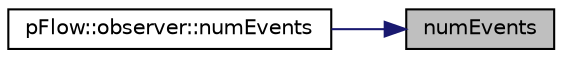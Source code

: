 digraph "numEvents"
{
 // LATEX_PDF_SIZE
  edge [fontname="Helvetica",fontsize="10",labelfontname="Helvetica",labelfontsize="10"];
  node [fontname="Helvetica",fontsize="10",shape=record];
  rankdir="RL";
  Node1 [label="numEvents",height=0.2,width=0.4,color="black", fillcolor="grey75", style="filled", fontcolor="black",tooltip=" "];
  Node1 -> Node2 [dir="back",color="midnightblue",fontsize="10",style="solid",fontname="Helvetica"];
  Node2 [label="pFlow::observer::numEvents",height=0.2,width=0.4,color="black", fillcolor="white", style="filled",URL="$classpFlow_1_1observer.html#a55aa647a7d2b1aa80f32344c471d26ba",tooltip=" "];
}

